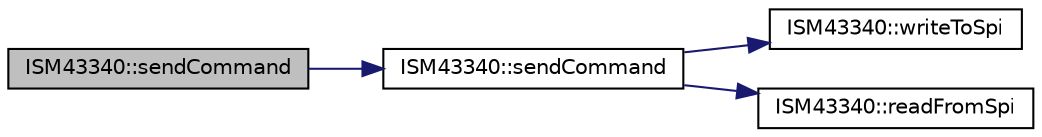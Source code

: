 digraph "ISM43340::sendCommand"
{
  edge [fontname="Helvetica",fontsize="10",labelfontname="Helvetica",labelfontsize="10"];
  node [fontname="Helvetica",fontsize="10",shape=record];
  rankdir="LR";
  Node61 [label="ISM43340::sendCommand",height=0.2,width=0.4,color="black", fillcolor="grey75", style="filled", fontcolor="black"];
  Node61 -> Node62 [color="midnightblue",fontsize="10",style="solid",fontname="Helvetica"];
  Node62 [label="ISM43340::sendCommand",height=0.2,width=0.4,color="black", fillcolor="white", style="filled",URL="$class_i_s_m43340.html#a55f5fa5d826f8056d5f7d43f43a55691",tooltip="Base send command function. "];
  Node62 -> Node63 [color="midnightblue",fontsize="10",style="solid",fontname="Helvetica"];
  Node63 [label="ISM43340::writeToSpi",height=0.2,width=0.4,color="black", fillcolor="white", style="filled",URL="$class_i_s_m43340.html#a6f39b288c0a4ecde7c0bbf5bf73302ad",tooltip="Write the byte array to the spi bus. "];
  Node62 -> Node64 [color="midnightblue",fontsize="10",style="solid",fontname="Helvetica"];
  Node64 [label="ISM43340::readFromSpi",height=0.2,width=0.4,color="black", fillcolor="white", style="filled",URL="$class_i_s_m43340.html#ae3999e5b5745b81fbc6e10992bf0cd5c",tooltip="Blocking read from the SPI bus. "];
}
